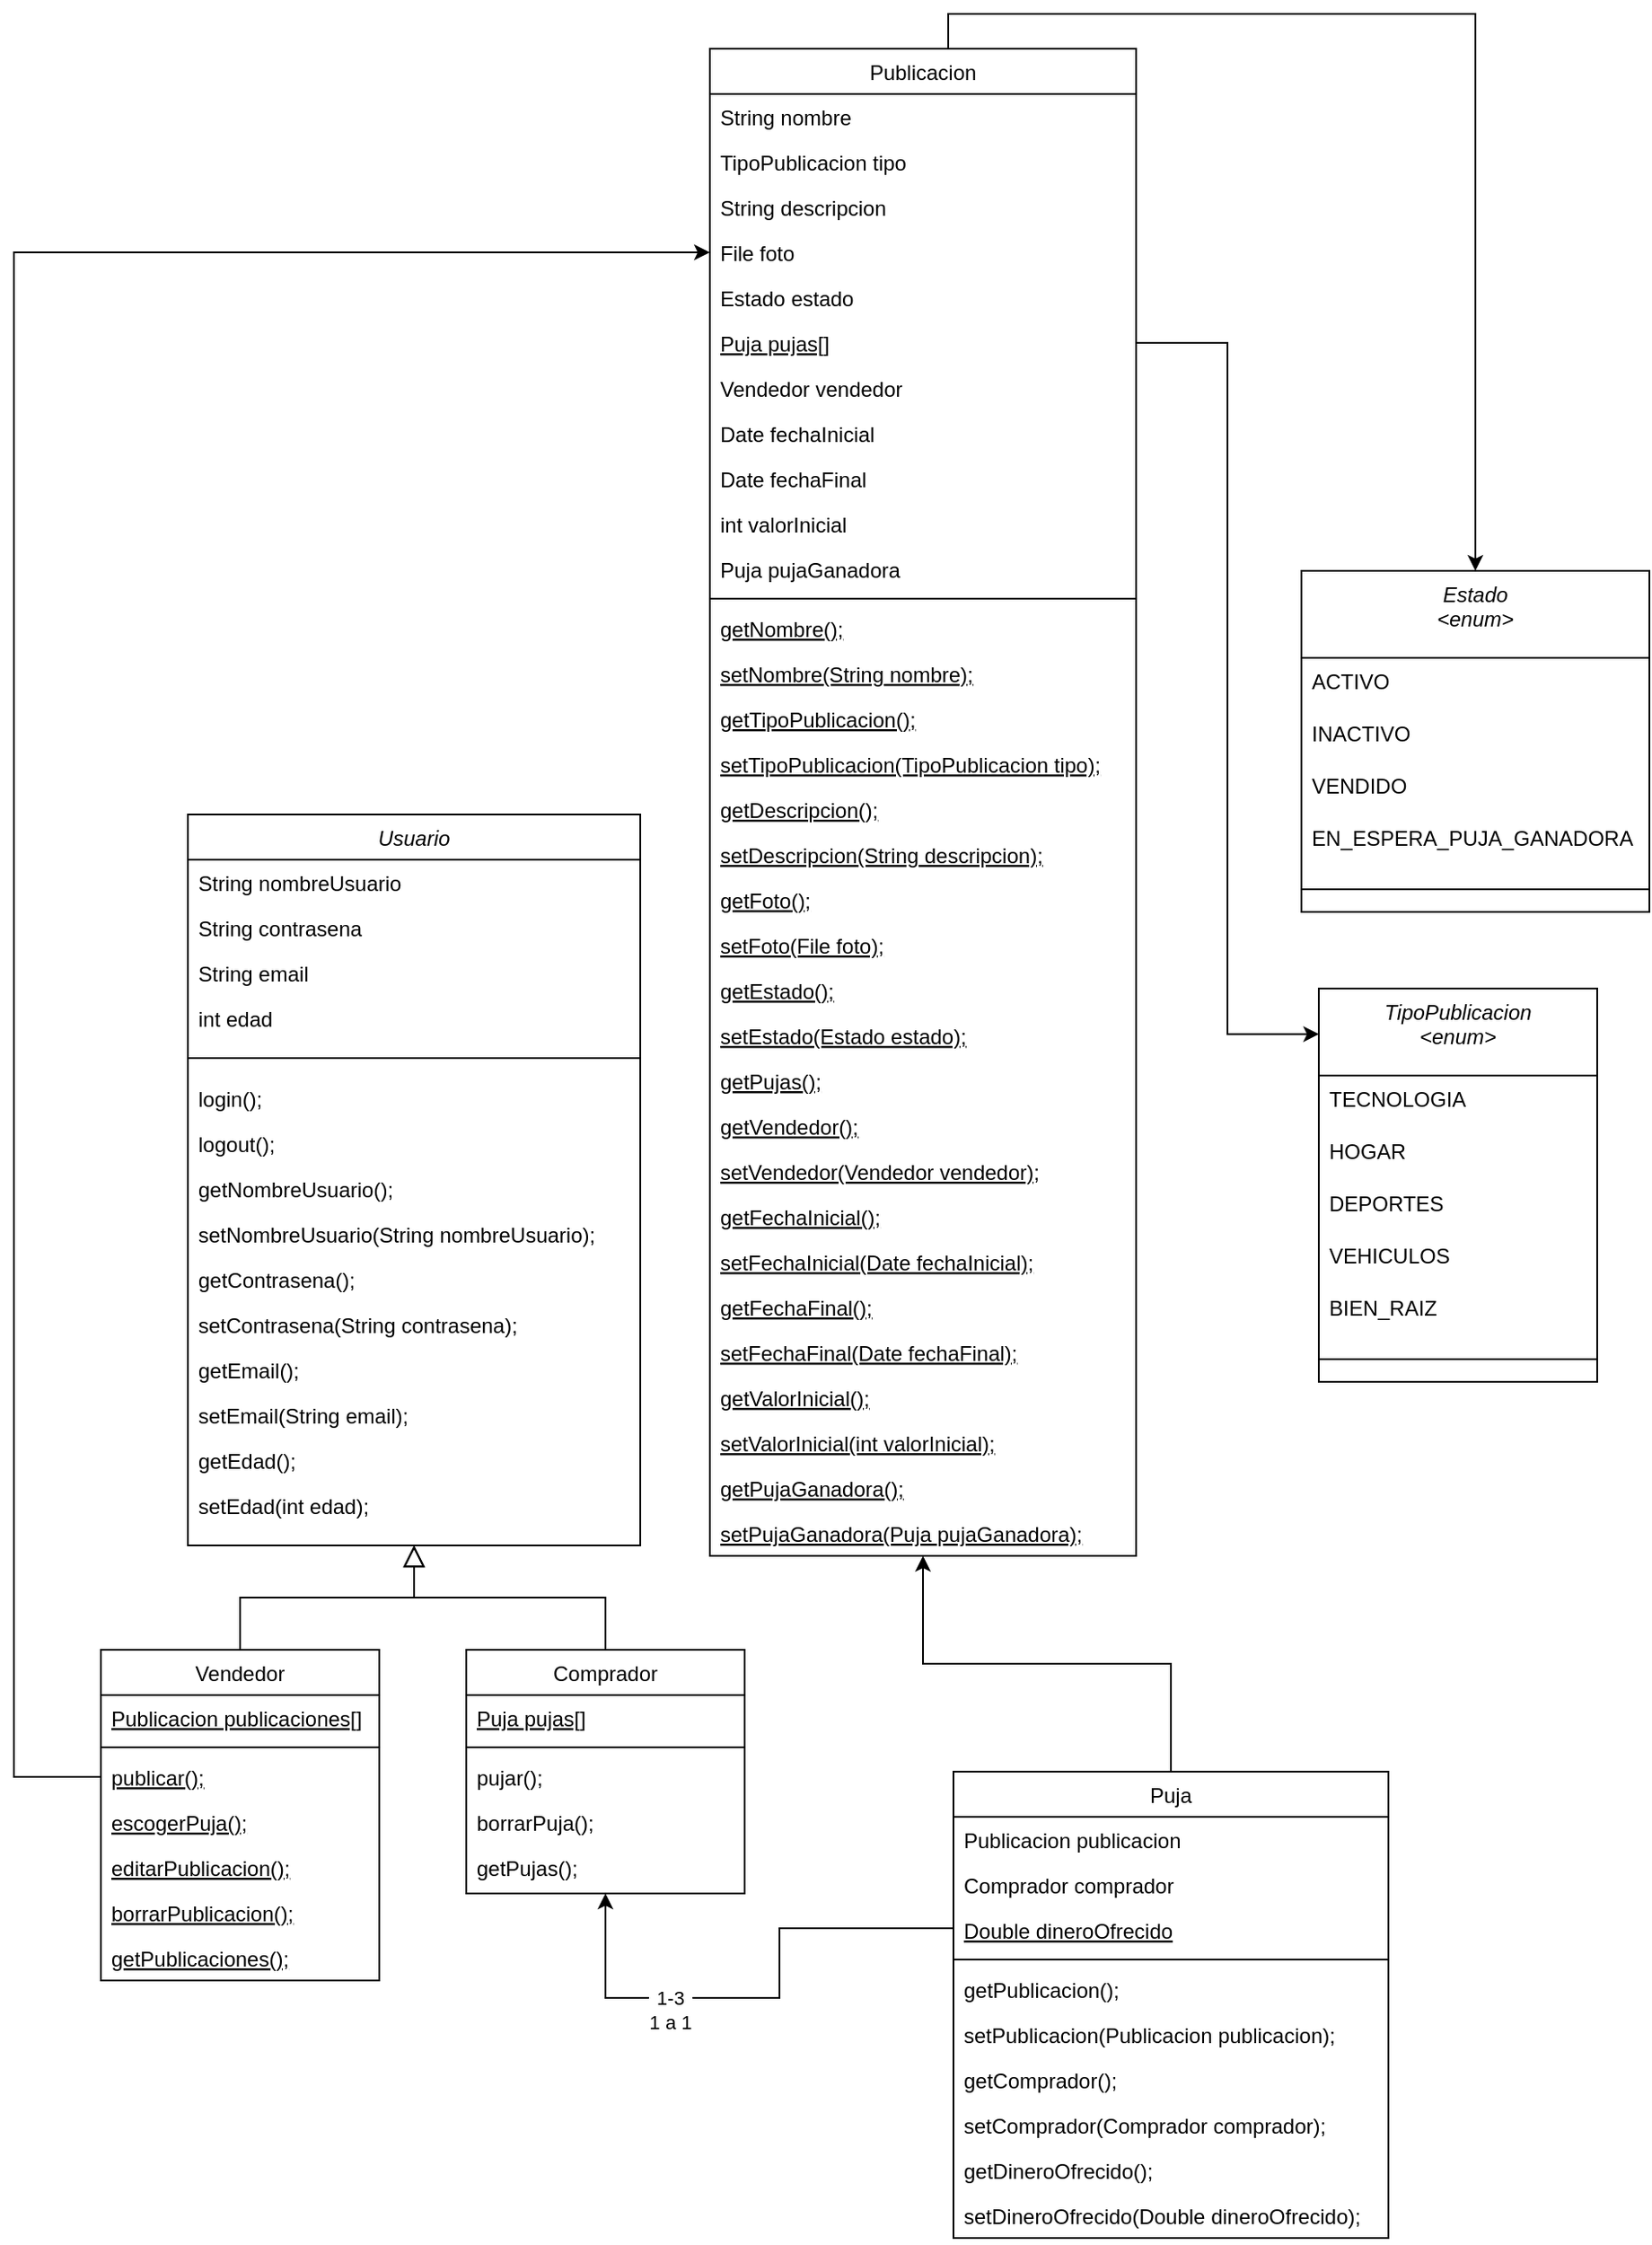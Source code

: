 <mxfile version="20.3.0" type="device"><diagram id="C5RBs43oDa-KdzZeNtuy" name="Page-1"><mxGraphModel dx="1036" dy="2662" grid="1" gridSize="10" guides="1" tooltips="1" connect="1" arrows="1" fold="1" page="1" pageScale="1" pageWidth="827" pageHeight="1169" math="0" shadow="0"><root><mxCell id="WIyWlLk6GJQsqaUBKTNV-0"/><mxCell id="WIyWlLk6GJQsqaUBKTNV-1" parent="WIyWlLk6GJQsqaUBKTNV-0"/><mxCell id="zkfFHV4jXpPFQw0GAbJ--0" value="Usuario" style="swimlane;fontStyle=2;align=center;verticalAlign=top;childLayout=stackLayout;horizontal=1;startSize=26;horizontalStack=0;resizeParent=1;resizeLast=0;collapsible=1;marginBottom=0;rounded=0;shadow=0;strokeWidth=1;" parent="WIyWlLk6GJQsqaUBKTNV-1" vertex="1"><mxGeometry x="170" y="-120" width="260" height="420" as="geometry"><mxRectangle x="230" y="140" width="160" height="26" as="alternateBounds"/></mxGeometry></mxCell><mxCell id="zkfFHV4jXpPFQw0GAbJ--1" value="String nombreUsuario" style="text;align=left;verticalAlign=top;spacingLeft=4;spacingRight=4;overflow=hidden;rotatable=0;points=[[0,0.5],[1,0.5]];portConstraint=eastwest;" parent="zkfFHV4jXpPFQw0GAbJ--0" vertex="1"><mxGeometry y="26" width="260" height="26" as="geometry"/></mxCell><mxCell id="zkfFHV4jXpPFQw0GAbJ--2" value="String contrasena" style="text;align=left;verticalAlign=top;spacingLeft=4;spacingRight=4;overflow=hidden;rotatable=0;points=[[0,0.5],[1,0.5]];portConstraint=eastwest;rounded=0;shadow=0;html=0;" parent="zkfFHV4jXpPFQw0GAbJ--0" vertex="1"><mxGeometry y="52" width="260" height="26" as="geometry"/></mxCell><mxCell id="zkfFHV4jXpPFQw0GAbJ--3" value="String email" style="text;align=left;verticalAlign=top;spacingLeft=4;spacingRight=4;overflow=hidden;rotatable=0;points=[[0,0.5],[1,0.5]];portConstraint=eastwest;rounded=0;shadow=0;html=0;" parent="zkfFHV4jXpPFQw0GAbJ--0" vertex="1"><mxGeometry y="78" width="260" height="26" as="geometry"/></mxCell><mxCell id="cQ-8jrIJ-CbPWfXARdb_-0" value="int edad" style="text;align=left;verticalAlign=top;spacingLeft=4;spacingRight=4;overflow=hidden;rotatable=0;points=[[0,0.5],[1,0.5]];portConstraint=eastwest;rounded=0;shadow=0;html=0;" parent="zkfFHV4jXpPFQw0GAbJ--0" vertex="1"><mxGeometry y="104" width="260" height="26" as="geometry"/></mxCell><mxCell id="zkfFHV4jXpPFQw0GAbJ--4" value="" style="line;html=1;strokeWidth=1;align=left;verticalAlign=middle;spacingTop=-1;spacingLeft=3;spacingRight=3;rotatable=0;labelPosition=right;points=[];portConstraint=eastwest;" parent="zkfFHV4jXpPFQw0GAbJ--0" vertex="1"><mxGeometry y="130" width="260" height="20" as="geometry"/></mxCell><mxCell id="YpTbELvkRCFpcVtJSgEk-8" value="login();" style="text;align=left;verticalAlign=top;spacingLeft=4;spacingRight=4;overflow=hidden;rotatable=0;points=[[0,0.5],[1,0.5]];portConstraint=eastwest;rounded=0;shadow=0;html=0;" parent="zkfFHV4jXpPFQw0GAbJ--0" vertex="1"><mxGeometry y="150" width="260" height="26" as="geometry"/></mxCell><mxCell id="cQ-8jrIJ-CbPWfXARdb_-45" value="logout();" style="text;align=left;verticalAlign=top;spacingLeft=4;spacingRight=4;overflow=hidden;rotatable=0;points=[[0,0.5],[1,0.5]];portConstraint=eastwest;rounded=0;shadow=0;html=0;" parent="zkfFHV4jXpPFQw0GAbJ--0" vertex="1"><mxGeometry y="176" width="260" height="26" as="geometry"/></mxCell><mxCell id="YpTbELvkRCFpcVtJSgEk-0" value="getNombreUsuario();" style="text;align=left;verticalAlign=top;spacingLeft=4;spacingRight=4;overflow=hidden;rotatable=0;points=[[0,0.5],[1,0.5]];portConstraint=eastwest;rounded=0;shadow=0;html=0;" parent="zkfFHV4jXpPFQw0GAbJ--0" vertex="1"><mxGeometry y="202" width="260" height="26" as="geometry"/></mxCell><mxCell id="YpTbELvkRCFpcVtJSgEk-1" value="setNombreUsuario(String nombreUsuario);" style="text;align=left;verticalAlign=top;spacingLeft=4;spacingRight=4;overflow=hidden;rotatable=0;points=[[0,0.5],[1,0.5]];portConstraint=eastwest;rounded=0;shadow=0;html=0;" parent="zkfFHV4jXpPFQw0GAbJ--0" vertex="1"><mxGeometry y="228" width="260" height="26" as="geometry"/></mxCell><mxCell id="YpTbELvkRCFpcVtJSgEk-2" value="getContrasena();" style="text;align=left;verticalAlign=top;spacingLeft=4;spacingRight=4;overflow=hidden;rotatable=0;points=[[0,0.5],[1,0.5]];portConstraint=eastwest;rounded=0;shadow=0;html=0;" parent="zkfFHV4jXpPFQw0GAbJ--0" vertex="1"><mxGeometry y="254" width="260" height="26" as="geometry"/></mxCell><mxCell id="YpTbELvkRCFpcVtJSgEk-3" value="setContrasena(String contrasena);" style="text;align=left;verticalAlign=top;spacingLeft=4;spacingRight=4;overflow=hidden;rotatable=0;points=[[0,0.5],[1,0.5]];portConstraint=eastwest;rounded=0;shadow=0;html=0;" parent="zkfFHV4jXpPFQw0GAbJ--0" vertex="1"><mxGeometry y="280" width="260" height="26" as="geometry"/></mxCell><mxCell id="YpTbELvkRCFpcVtJSgEk-4" value="getEmail();" style="text;align=left;verticalAlign=top;spacingLeft=4;spacingRight=4;overflow=hidden;rotatable=0;points=[[0,0.5],[1,0.5]];portConstraint=eastwest;rounded=0;shadow=0;html=0;" parent="zkfFHV4jXpPFQw0GAbJ--0" vertex="1"><mxGeometry y="306" width="260" height="26" as="geometry"/></mxCell><mxCell id="YpTbELvkRCFpcVtJSgEk-5" value="setEmail(String email);" style="text;align=left;verticalAlign=top;spacingLeft=4;spacingRight=4;overflow=hidden;rotatable=0;points=[[0,0.5],[1,0.5]];portConstraint=eastwest;rounded=0;shadow=0;html=0;" parent="zkfFHV4jXpPFQw0GAbJ--0" vertex="1"><mxGeometry y="332" width="260" height="26" as="geometry"/></mxCell><mxCell id="YpTbELvkRCFpcVtJSgEk-6" value="getEdad();" style="text;align=left;verticalAlign=top;spacingLeft=4;spacingRight=4;overflow=hidden;rotatable=0;points=[[0,0.5],[1,0.5]];portConstraint=eastwest;rounded=0;shadow=0;html=0;" parent="zkfFHV4jXpPFQw0GAbJ--0" vertex="1"><mxGeometry y="358" width="260" height="26" as="geometry"/></mxCell><mxCell id="YpTbELvkRCFpcVtJSgEk-7" value="setEdad(int edad);" style="text;align=left;verticalAlign=top;spacingLeft=4;spacingRight=4;overflow=hidden;rotatable=0;points=[[0,0.5],[1,0.5]];portConstraint=eastwest;rounded=0;shadow=0;html=0;" parent="zkfFHV4jXpPFQw0GAbJ--0" vertex="1"><mxGeometry y="384" width="260" height="26" as="geometry"/></mxCell><mxCell id="zkfFHV4jXpPFQw0GAbJ--6" value="Vendedor" style="swimlane;fontStyle=0;align=center;verticalAlign=top;childLayout=stackLayout;horizontal=1;startSize=26;horizontalStack=0;resizeParent=1;resizeLast=0;collapsible=1;marginBottom=0;rounded=0;shadow=0;strokeWidth=1;" parent="WIyWlLk6GJQsqaUBKTNV-1" vertex="1"><mxGeometry x="120" y="360" width="160" height="190" as="geometry"><mxRectangle x="130" y="380" width="160" height="26" as="alternateBounds"/></mxGeometry></mxCell><mxCell id="zkfFHV4jXpPFQw0GAbJ--10" value="Publicacion publicaciones[]" style="text;align=left;verticalAlign=top;spacingLeft=4;spacingRight=4;overflow=hidden;rotatable=0;points=[[0,0.5],[1,0.5]];portConstraint=eastwest;fontStyle=4" parent="zkfFHV4jXpPFQw0GAbJ--6" vertex="1"><mxGeometry y="26" width="160" height="26" as="geometry"/></mxCell><mxCell id="zkfFHV4jXpPFQw0GAbJ--9" value="" style="line;html=1;strokeWidth=1;align=left;verticalAlign=middle;spacingTop=-1;spacingLeft=3;spacingRight=3;rotatable=0;labelPosition=right;points=[];portConstraint=eastwest;" parent="zkfFHV4jXpPFQw0GAbJ--6" vertex="1"><mxGeometry y="52" width="160" height="8" as="geometry"/></mxCell><mxCell id="cQ-8jrIJ-CbPWfXARdb_-30" value="publicar();" style="text;align=left;verticalAlign=top;spacingLeft=4;spacingRight=4;overflow=hidden;rotatable=0;points=[[0,0.5],[1,0.5]];portConstraint=eastwest;fontStyle=4" parent="zkfFHV4jXpPFQw0GAbJ--6" vertex="1"><mxGeometry y="60" width="160" height="26" as="geometry"/></mxCell><mxCell id="cQ-8jrIJ-CbPWfXARdb_-42" value="escogerPuja();" style="text;align=left;verticalAlign=top;spacingLeft=4;spacingRight=4;overflow=hidden;rotatable=0;points=[[0,0.5],[1,0.5]];portConstraint=eastwest;fontStyle=4" parent="zkfFHV4jXpPFQw0GAbJ--6" vertex="1"><mxGeometry y="86" width="160" height="26" as="geometry"/></mxCell><mxCell id="cQ-8jrIJ-CbPWfXARdb_-43" value="editarPublicacion();" style="text;align=left;verticalAlign=top;spacingLeft=4;spacingRight=4;overflow=hidden;rotatable=0;points=[[0,0.5],[1,0.5]];portConstraint=eastwest;fontStyle=4" parent="zkfFHV4jXpPFQw0GAbJ--6" vertex="1"><mxGeometry y="112" width="160" height="26" as="geometry"/></mxCell><mxCell id="cQ-8jrIJ-CbPWfXARdb_-44" value="borrarPublicacion();" style="text;align=left;verticalAlign=top;spacingLeft=4;spacingRight=4;overflow=hidden;rotatable=0;points=[[0,0.5],[1,0.5]];portConstraint=eastwest;fontStyle=4" parent="zkfFHV4jXpPFQw0GAbJ--6" vertex="1"><mxGeometry y="138" width="160" height="26" as="geometry"/></mxCell><mxCell id="YpTbELvkRCFpcVtJSgEk-9" value="getPublicaciones();" style="text;align=left;verticalAlign=top;spacingLeft=4;spacingRight=4;overflow=hidden;rotatable=0;points=[[0,0.5],[1,0.5]];portConstraint=eastwest;fontStyle=4" parent="zkfFHV4jXpPFQw0GAbJ--6" vertex="1"><mxGeometry y="164" width="160" height="26" as="geometry"/></mxCell><mxCell id="zkfFHV4jXpPFQw0GAbJ--12" value="" style="endArrow=block;endSize=10;endFill=0;shadow=0;strokeWidth=1;rounded=0;edgeStyle=elbowEdgeStyle;elbow=vertical;" parent="WIyWlLk6GJQsqaUBKTNV-1" source="zkfFHV4jXpPFQw0GAbJ--6" target="zkfFHV4jXpPFQw0GAbJ--0" edge="1"><mxGeometry width="160" relative="1" as="geometry"><mxPoint x="200" y="203" as="sourcePoint"/><mxPoint x="200" y="203" as="targetPoint"/></mxGeometry></mxCell><mxCell id="zkfFHV4jXpPFQw0GAbJ--13" value="Comprador" style="swimlane;fontStyle=0;align=center;verticalAlign=top;childLayout=stackLayout;horizontal=1;startSize=26;horizontalStack=0;resizeParent=1;resizeLast=0;collapsible=1;marginBottom=0;rounded=0;shadow=0;strokeWidth=1;" parent="WIyWlLk6GJQsqaUBKTNV-1" vertex="1"><mxGeometry x="330" y="360" width="160" height="140" as="geometry"><mxRectangle x="340" y="380" width="170" height="26" as="alternateBounds"/></mxGeometry></mxCell><mxCell id="cQ-8jrIJ-CbPWfXARdb_-15" value="Puja pujas[]" style="text;align=left;verticalAlign=top;spacingLeft=4;spacingRight=4;overflow=hidden;rotatable=0;points=[[0,0.5],[1,0.5]];portConstraint=eastwest;fontStyle=4" parent="zkfFHV4jXpPFQw0GAbJ--13" vertex="1"><mxGeometry y="26" width="160" height="26" as="geometry"/></mxCell><mxCell id="zkfFHV4jXpPFQw0GAbJ--15" value="" style="line;html=1;strokeWidth=1;align=left;verticalAlign=middle;spacingTop=-1;spacingLeft=3;spacingRight=3;rotatable=0;labelPosition=right;points=[];portConstraint=eastwest;" parent="zkfFHV4jXpPFQw0GAbJ--13" vertex="1"><mxGeometry y="52" width="160" height="8" as="geometry"/></mxCell><mxCell id="cQ-8jrIJ-CbPWfXARdb_-1" value="pujar();" style="text;align=left;verticalAlign=top;spacingLeft=4;spacingRight=4;overflow=hidden;rotatable=0;points=[[0,0.5],[1,0.5]];portConstraint=eastwest;" parent="zkfFHV4jXpPFQw0GAbJ--13" vertex="1"><mxGeometry y="60" width="160" height="26" as="geometry"/></mxCell><mxCell id="cQ-8jrIJ-CbPWfXARdb_-46" value="borrarPuja();" style="text;align=left;verticalAlign=top;spacingLeft=4;spacingRight=4;overflow=hidden;rotatable=0;points=[[0,0.5],[1,0.5]];portConstraint=eastwest;" parent="zkfFHV4jXpPFQw0GAbJ--13" vertex="1"><mxGeometry y="86" width="160" height="26" as="geometry"/></mxCell><mxCell id="YpTbELvkRCFpcVtJSgEk-10" value="getPujas();" style="text;align=left;verticalAlign=top;spacingLeft=4;spacingRight=4;overflow=hidden;rotatable=0;points=[[0,0.5],[1,0.5]];portConstraint=eastwest;" parent="zkfFHV4jXpPFQw0GAbJ--13" vertex="1"><mxGeometry y="112" width="160" height="26" as="geometry"/></mxCell><mxCell id="zkfFHV4jXpPFQw0GAbJ--16" value="" style="endArrow=block;endSize=10;endFill=0;shadow=0;strokeWidth=1;rounded=0;edgeStyle=elbowEdgeStyle;elbow=vertical;" parent="WIyWlLk6GJQsqaUBKTNV-1" source="zkfFHV4jXpPFQw0GAbJ--13" target="zkfFHV4jXpPFQw0GAbJ--0" edge="1"><mxGeometry width="160" relative="1" as="geometry"><mxPoint x="210" y="373" as="sourcePoint"/><mxPoint x="310" y="271" as="targetPoint"/></mxGeometry></mxCell><mxCell id="YpTbELvkRCFpcVtJSgEk-37" style="edgeStyle=orthogonalEdgeStyle;rounded=0;orthogonalLoop=1;jettySize=auto;html=1;exitX=0.5;exitY=0;exitDx=0;exitDy=0;entryX=0.5;entryY=0;entryDx=0;entryDy=0;" parent="WIyWlLk6GJQsqaUBKTNV-1" source="zkfFHV4jXpPFQw0GAbJ--17" target="YpTbELvkRCFpcVtJSgEk-18" edge="1"><mxGeometry relative="1" as="geometry"><Array as="points"><mxPoint x="607" y="-580"/><mxPoint x="910" y="-580"/></Array></mxGeometry></mxCell><mxCell id="zkfFHV4jXpPFQw0GAbJ--17" value="Publicacion" style="swimlane;fontStyle=0;align=center;verticalAlign=top;childLayout=stackLayout;horizontal=1;startSize=26;horizontalStack=0;resizeParent=1;resizeLast=0;collapsible=1;marginBottom=0;rounded=0;shadow=0;strokeWidth=1;" parent="WIyWlLk6GJQsqaUBKTNV-1" vertex="1"><mxGeometry x="470" y="-560" width="245" height="866" as="geometry"><mxRectangle x="550" y="140" width="160" height="26" as="alternateBounds"/></mxGeometry></mxCell><mxCell id="cQ-8jrIJ-CbPWfXARdb_-4" value="String nombre" style="text;align=left;verticalAlign=top;spacingLeft=4;spacingRight=4;overflow=hidden;rotatable=0;points=[[0,0.5],[1,0.5]];portConstraint=eastwest;" parent="zkfFHV4jXpPFQw0GAbJ--17" vertex="1"><mxGeometry y="26" width="245" height="26" as="geometry"/></mxCell><mxCell id="cQ-8jrIJ-CbPWfXARdb_-41" value="TipoPublicacion tipo" style="text;align=left;verticalAlign=top;spacingLeft=4;spacingRight=4;overflow=hidden;rotatable=0;points=[[0,0.5],[1,0.5]];portConstraint=eastwest;" parent="zkfFHV4jXpPFQw0GAbJ--17" vertex="1"><mxGeometry y="52" width="245" height="26" as="geometry"/></mxCell><mxCell id="cQ-8jrIJ-CbPWfXARdb_-5" value="String descripcion" style="text;align=left;verticalAlign=top;spacingLeft=4;spacingRight=4;overflow=hidden;rotatable=0;points=[[0,0.5],[1,0.5]];portConstraint=eastwest;rounded=0;shadow=0;html=0;" parent="zkfFHV4jXpPFQw0GAbJ--17" vertex="1"><mxGeometry y="78" width="245" height="26" as="geometry"/></mxCell><mxCell id="cQ-8jrIJ-CbPWfXARdb_-6" value="File foto" style="text;align=left;verticalAlign=top;spacingLeft=4;spacingRight=4;overflow=hidden;rotatable=0;points=[[0,0.5],[1,0.5]];portConstraint=eastwest;rounded=0;shadow=0;html=0;" parent="zkfFHV4jXpPFQw0GAbJ--17" vertex="1"><mxGeometry y="104" width="245" height="26" as="geometry"/></mxCell><mxCell id="zkfFHV4jXpPFQw0GAbJ--20" value="Estado estado" style="text;align=left;verticalAlign=top;spacingLeft=4;spacingRight=4;overflow=hidden;rotatable=0;points=[[0,0.5],[1,0.5]];portConstraint=eastwest;rounded=0;shadow=0;html=0;" parent="zkfFHV4jXpPFQw0GAbJ--17" vertex="1"><mxGeometry y="130" width="245" height="26" as="geometry"/></mxCell><mxCell id="cQ-8jrIJ-CbPWfXARdb_-16" value="Puja pujas[]" style="text;align=left;verticalAlign=top;spacingLeft=4;spacingRight=4;overflow=hidden;rotatable=0;points=[[0,0.5],[1,0.5]];portConstraint=eastwest;fontStyle=4" parent="zkfFHV4jXpPFQw0GAbJ--17" vertex="1"><mxGeometry y="156" width="245" height="26" as="geometry"/></mxCell><mxCell id="cQ-8jrIJ-CbPWfXARdb_-7" value="Vendedor vendedor" style="text;align=left;verticalAlign=top;spacingLeft=4;spacingRight=4;overflow=hidden;rotatable=0;points=[[0,0.5],[1,0.5]];portConstraint=eastwest;rounded=0;shadow=0;html=0;" parent="zkfFHV4jXpPFQw0GAbJ--17" vertex="1"><mxGeometry y="182" width="245" height="26" as="geometry"/></mxCell><mxCell id="cQ-8jrIJ-CbPWfXARdb_-8" value="Date fechaInicial" style="text;align=left;verticalAlign=top;spacingLeft=4;spacingRight=4;overflow=hidden;rotatable=0;points=[[0,0.5],[1,0.5]];portConstraint=eastwest;rounded=0;shadow=0;html=0;" parent="zkfFHV4jXpPFQw0GAbJ--17" vertex="1"><mxGeometry y="208" width="245" height="26" as="geometry"/></mxCell><mxCell id="cQ-8jrIJ-CbPWfXARdb_-12" value="Date fechaFinal" style="text;align=left;verticalAlign=top;spacingLeft=4;spacingRight=4;overflow=hidden;rotatable=0;points=[[0,0.5],[1,0.5]];portConstraint=eastwest;rounded=0;shadow=0;html=0;" parent="zkfFHV4jXpPFQw0GAbJ--17" vertex="1"><mxGeometry y="234" width="245" height="26" as="geometry"/></mxCell><mxCell id="cQ-8jrIJ-CbPWfXARdb_-13" value="int valorInicial" style="text;align=left;verticalAlign=top;spacingLeft=4;spacingRight=4;overflow=hidden;rotatable=0;points=[[0,0.5],[1,0.5]];portConstraint=eastwest;rounded=0;shadow=0;html=0;" parent="zkfFHV4jXpPFQw0GAbJ--17" vertex="1"><mxGeometry y="260" width="245" height="26" as="geometry"/></mxCell><mxCell id="YpTbELvkRCFpcVtJSgEk-60" value="Puja pujaGanadora" style="text;align=left;verticalAlign=top;spacingLeft=4;spacingRight=4;overflow=hidden;rotatable=0;points=[[0,0.5],[1,0.5]];portConstraint=eastwest;rounded=0;shadow=0;html=0;" parent="zkfFHV4jXpPFQw0GAbJ--17" vertex="1"><mxGeometry y="286" width="245" height="26" as="geometry"/></mxCell><mxCell id="zkfFHV4jXpPFQw0GAbJ--23" value="" style="line;html=1;strokeWidth=1;align=left;verticalAlign=middle;spacingTop=-1;spacingLeft=3;spacingRight=3;rotatable=0;labelPosition=right;points=[];portConstraint=eastwest;" parent="zkfFHV4jXpPFQw0GAbJ--17" vertex="1"><mxGeometry y="312" width="245" height="8" as="geometry"/></mxCell><mxCell id="YpTbELvkRCFpcVtJSgEk-40" value="getNombre();" style="text;align=left;verticalAlign=top;spacingLeft=4;spacingRight=4;overflow=hidden;rotatable=0;points=[[0,0.5],[1,0.5]];portConstraint=eastwest;fontStyle=4" parent="zkfFHV4jXpPFQw0GAbJ--17" vertex="1"><mxGeometry y="320" width="245" height="26" as="geometry"/></mxCell><mxCell id="YpTbELvkRCFpcVtJSgEk-39" value="setNombre(String nombre);" style="text;align=left;verticalAlign=top;spacingLeft=4;spacingRight=4;overflow=hidden;rotatable=0;points=[[0,0.5],[1,0.5]];portConstraint=eastwest;fontStyle=4" parent="zkfFHV4jXpPFQw0GAbJ--17" vertex="1"><mxGeometry y="346" width="245" height="26" as="geometry"/></mxCell><mxCell id="YpTbELvkRCFpcVtJSgEk-41" value="getTipoPublicacion();" style="text;align=left;verticalAlign=top;spacingLeft=4;spacingRight=4;overflow=hidden;rotatable=0;points=[[0,0.5],[1,0.5]];portConstraint=eastwest;fontStyle=4" parent="zkfFHV4jXpPFQw0GAbJ--17" vertex="1"><mxGeometry y="372" width="245" height="26" as="geometry"/></mxCell><mxCell id="YpTbELvkRCFpcVtJSgEk-42" value="setTipoPublicacion(TipoPublicacion tipo);" style="text;align=left;verticalAlign=top;spacingLeft=4;spacingRight=4;overflow=hidden;rotatable=0;points=[[0,0.5],[1,0.5]];portConstraint=eastwest;fontStyle=4" parent="zkfFHV4jXpPFQw0GAbJ--17" vertex="1"><mxGeometry y="398" width="245" height="26" as="geometry"/></mxCell><mxCell id="YpTbELvkRCFpcVtJSgEk-43" value="getDescripcion();" style="text;align=left;verticalAlign=top;spacingLeft=4;spacingRight=4;overflow=hidden;rotatable=0;points=[[0,0.5],[1,0.5]];portConstraint=eastwest;fontStyle=4" parent="zkfFHV4jXpPFQw0GAbJ--17" vertex="1"><mxGeometry y="424" width="245" height="26" as="geometry"/></mxCell><mxCell id="YpTbELvkRCFpcVtJSgEk-44" value="setDescripcion(String descripcion);" style="text;align=left;verticalAlign=top;spacingLeft=4;spacingRight=4;overflow=hidden;rotatable=0;points=[[0,0.5],[1,0.5]];portConstraint=eastwest;fontStyle=4" parent="zkfFHV4jXpPFQw0GAbJ--17" vertex="1"><mxGeometry y="450" width="245" height="26" as="geometry"/></mxCell><mxCell id="YpTbELvkRCFpcVtJSgEk-45" value="getFoto();" style="text;align=left;verticalAlign=top;spacingLeft=4;spacingRight=4;overflow=hidden;rotatable=0;points=[[0,0.5],[1,0.5]];portConstraint=eastwest;fontStyle=4" parent="zkfFHV4jXpPFQw0GAbJ--17" vertex="1"><mxGeometry y="476" width="245" height="26" as="geometry"/></mxCell><mxCell id="YpTbELvkRCFpcVtJSgEk-47" value="setFoto(File foto);" style="text;align=left;verticalAlign=top;spacingLeft=4;spacingRight=4;overflow=hidden;rotatable=0;points=[[0,0.5],[1,0.5]];portConstraint=eastwest;fontStyle=4" parent="zkfFHV4jXpPFQw0GAbJ--17" vertex="1"><mxGeometry y="502" width="245" height="26" as="geometry"/></mxCell><mxCell id="YpTbELvkRCFpcVtJSgEk-48" value="getEstado();" style="text;align=left;verticalAlign=top;spacingLeft=4;spacingRight=4;overflow=hidden;rotatable=0;points=[[0,0.5],[1,0.5]];portConstraint=eastwest;fontStyle=4" parent="zkfFHV4jXpPFQw0GAbJ--17" vertex="1"><mxGeometry y="528" width="245" height="26" as="geometry"/></mxCell><mxCell id="YpTbELvkRCFpcVtJSgEk-49" value="setEstado(Estado estado);" style="text;align=left;verticalAlign=top;spacingLeft=4;spacingRight=4;overflow=hidden;rotatable=0;points=[[0,0.5],[1,0.5]];portConstraint=eastwest;fontStyle=4" parent="zkfFHV4jXpPFQw0GAbJ--17" vertex="1"><mxGeometry y="554" width="245" height="26" as="geometry"/></mxCell><mxCell id="YpTbELvkRCFpcVtJSgEk-50" value="getPujas();" style="text;align=left;verticalAlign=top;spacingLeft=4;spacingRight=4;overflow=hidden;rotatable=0;points=[[0,0.5],[1,0.5]];portConstraint=eastwest;fontStyle=4" parent="zkfFHV4jXpPFQw0GAbJ--17" vertex="1"><mxGeometry y="580" width="245" height="26" as="geometry"/></mxCell><mxCell id="YpTbELvkRCFpcVtJSgEk-52" value="getVendedor();" style="text;align=left;verticalAlign=top;spacingLeft=4;spacingRight=4;overflow=hidden;rotatable=0;points=[[0,0.5],[1,0.5]];portConstraint=eastwest;fontStyle=4" parent="zkfFHV4jXpPFQw0GAbJ--17" vertex="1"><mxGeometry y="606" width="245" height="26" as="geometry"/></mxCell><mxCell id="YpTbELvkRCFpcVtJSgEk-53" value="setVendedor(Vendedor vendedor);" style="text;align=left;verticalAlign=top;spacingLeft=4;spacingRight=4;overflow=hidden;rotatable=0;points=[[0,0.5],[1,0.5]];portConstraint=eastwest;fontStyle=4" parent="zkfFHV4jXpPFQw0GAbJ--17" vertex="1"><mxGeometry y="632" width="245" height="26" as="geometry"/></mxCell><mxCell id="YpTbELvkRCFpcVtJSgEk-54" value="getFechaInicial();" style="text;align=left;verticalAlign=top;spacingLeft=4;spacingRight=4;overflow=hidden;rotatable=0;points=[[0,0.5],[1,0.5]];portConstraint=eastwest;fontStyle=4" parent="zkfFHV4jXpPFQw0GAbJ--17" vertex="1"><mxGeometry y="658" width="245" height="26" as="geometry"/></mxCell><mxCell id="YpTbELvkRCFpcVtJSgEk-55" value="setFechaInicial(Date fechaInicial);" style="text;align=left;verticalAlign=top;spacingLeft=4;spacingRight=4;overflow=hidden;rotatable=0;points=[[0,0.5],[1,0.5]];portConstraint=eastwest;fontStyle=4" parent="zkfFHV4jXpPFQw0GAbJ--17" vertex="1"><mxGeometry y="684" width="245" height="26" as="geometry"/></mxCell><mxCell id="YpTbELvkRCFpcVtJSgEk-56" value="getFechaFinal();" style="text;align=left;verticalAlign=top;spacingLeft=4;spacingRight=4;overflow=hidden;rotatable=0;points=[[0,0.5],[1,0.5]];portConstraint=eastwest;fontStyle=4" parent="zkfFHV4jXpPFQw0GAbJ--17" vertex="1"><mxGeometry y="710" width="245" height="26" as="geometry"/></mxCell><mxCell id="YpTbELvkRCFpcVtJSgEk-57" value="setFechaFinal(Date fechaFinal);" style="text;align=left;verticalAlign=top;spacingLeft=4;spacingRight=4;overflow=hidden;rotatable=0;points=[[0,0.5],[1,0.5]];portConstraint=eastwest;fontStyle=4" parent="zkfFHV4jXpPFQw0GAbJ--17" vertex="1"><mxGeometry y="736" width="245" height="26" as="geometry"/></mxCell><mxCell id="YpTbELvkRCFpcVtJSgEk-58" value="getValorInicial();" style="text;align=left;verticalAlign=top;spacingLeft=4;spacingRight=4;overflow=hidden;rotatable=0;points=[[0,0.5],[1,0.5]];portConstraint=eastwest;fontStyle=4" parent="zkfFHV4jXpPFQw0GAbJ--17" vertex="1"><mxGeometry y="762" width="245" height="26" as="geometry"/></mxCell><mxCell id="YpTbELvkRCFpcVtJSgEk-59" value="setValorInicial(int valorInicial);" style="text;align=left;verticalAlign=top;spacingLeft=4;spacingRight=4;overflow=hidden;rotatable=0;points=[[0,0.5],[1,0.5]];portConstraint=eastwest;fontStyle=4" parent="zkfFHV4jXpPFQw0GAbJ--17" vertex="1"><mxGeometry y="788" width="245" height="26" as="geometry"/></mxCell><mxCell id="YpTbELvkRCFpcVtJSgEk-61" value="getPujaGanadora();" style="text;align=left;verticalAlign=top;spacingLeft=4;spacingRight=4;overflow=hidden;rotatable=0;points=[[0,0.5],[1,0.5]];portConstraint=eastwest;fontStyle=4" parent="zkfFHV4jXpPFQw0GAbJ--17" vertex="1"><mxGeometry y="814" width="245" height="26" as="geometry"/></mxCell><mxCell id="YpTbELvkRCFpcVtJSgEk-62" value="setPujaGanadora(Puja pujaGanadora);" style="text;align=left;verticalAlign=top;spacingLeft=4;spacingRight=4;overflow=hidden;rotatable=0;points=[[0,0.5],[1,0.5]];portConstraint=eastwest;fontStyle=4" parent="zkfFHV4jXpPFQw0GAbJ--17" vertex="1"><mxGeometry y="840" width="245" height="26" as="geometry"/></mxCell><mxCell id="YpTbELvkRCFpcVtJSgEk-17" style="edgeStyle=orthogonalEdgeStyle;rounded=0;orthogonalLoop=1;jettySize=auto;html=1;entryX=0.5;entryY=1;entryDx=0;entryDy=0;" parent="WIyWlLk6GJQsqaUBKTNV-1" source="cQ-8jrIJ-CbPWfXARdb_-17" target="zkfFHV4jXpPFQw0GAbJ--17" edge="1"><mxGeometry relative="1" as="geometry"/></mxCell><mxCell id="cQ-8jrIJ-CbPWfXARdb_-17" value="Puja" style="swimlane;fontStyle=0;align=center;verticalAlign=top;childLayout=stackLayout;horizontal=1;startSize=26;horizontalStack=0;resizeParent=1;resizeLast=0;collapsible=1;marginBottom=0;rounded=0;shadow=0;strokeWidth=1;" parent="WIyWlLk6GJQsqaUBKTNV-1" vertex="1"><mxGeometry x="610" y="430" width="250" height="268" as="geometry"><mxRectangle x="550" y="140" width="160" height="26" as="alternateBounds"/></mxGeometry></mxCell><mxCell id="cQ-8jrIJ-CbPWfXARdb_-18" value="Publicacion publicacion" style="text;align=left;verticalAlign=top;spacingLeft=4;spacingRight=4;overflow=hidden;rotatable=0;points=[[0,0.5],[1,0.5]];portConstraint=eastwest;" parent="cQ-8jrIJ-CbPWfXARdb_-17" vertex="1"><mxGeometry y="26" width="250" height="26" as="geometry"/></mxCell><mxCell id="YpTbELvkRCFpcVtJSgEk-36" value="Comprador comprador" style="text;align=left;verticalAlign=top;spacingLeft=4;spacingRight=4;overflow=hidden;rotatable=0;points=[[0,0.5],[1,0.5]];portConstraint=eastwest;" parent="cQ-8jrIJ-CbPWfXARdb_-17" vertex="1"><mxGeometry y="52" width="250" height="26" as="geometry"/></mxCell><mxCell id="cQ-8jrIJ-CbPWfXARdb_-20" value="Double dineroOfrecido" style="text;align=left;verticalAlign=top;spacingLeft=4;spacingRight=4;overflow=hidden;rotatable=0;points=[[0,0.5],[1,0.5]];portConstraint=eastwest;fontStyle=4" parent="cQ-8jrIJ-CbPWfXARdb_-17" vertex="1"><mxGeometry y="78" width="250" height="26" as="geometry"/></mxCell><mxCell id="cQ-8jrIJ-CbPWfXARdb_-23" value="" style="line;html=1;strokeWidth=1;align=left;verticalAlign=middle;spacingTop=-1;spacingLeft=3;spacingRight=3;rotatable=0;labelPosition=right;points=[];portConstraint=eastwest;" parent="cQ-8jrIJ-CbPWfXARdb_-17" vertex="1"><mxGeometry y="104" width="250" height="8" as="geometry"/></mxCell><mxCell id="YpTbELvkRCFpcVtJSgEk-11" value="getPublicacion();" style="text;align=left;verticalAlign=top;spacingLeft=4;spacingRight=4;overflow=hidden;rotatable=0;points=[[0,0.5],[1,0.5]];portConstraint=eastwest;" parent="cQ-8jrIJ-CbPWfXARdb_-17" vertex="1"><mxGeometry y="112" width="250" height="26" as="geometry"/></mxCell><mxCell id="YpTbELvkRCFpcVtJSgEk-12" value="setPublicacion(Publicacion publicacion);" style="text;align=left;verticalAlign=top;spacingLeft=4;spacingRight=4;overflow=hidden;rotatable=0;points=[[0,0.5],[1,0.5]];portConstraint=eastwest;" parent="cQ-8jrIJ-CbPWfXARdb_-17" vertex="1"><mxGeometry y="138" width="250" height="26" as="geometry"/></mxCell><mxCell id="YpTbELvkRCFpcVtJSgEk-64" value="getComprador();" style="text;align=left;verticalAlign=top;spacingLeft=4;spacingRight=4;overflow=hidden;rotatable=0;points=[[0,0.5],[1,0.5]];portConstraint=eastwest;" parent="cQ-8jrIJ-CbPWfXARdb_-17" vertex="1"><mxGeometry y="164" width="250" height="26" as="geometry"/></mxCell><mxCell id="YpTbELvkRCFpcVtJSgEk-65" value="setComprador(Comprador comprador);" style="text;align=left;verticalAlign=top;spacingLeft=4;spacingRight=4;overflow=hidden;rotatable=0;points=[[0,0.5],[1,0.5]];portConstraint=eastwest;" parent="cQ-8jrIJ-CbPWfXARdb_-17" vertex="1"><mxGeometry y="190" width="250" height="26" as="geometry"/></mxCell><mxCell id="YpTbELvkRCFpcVtJSgEk-66" value="getDineroOfrecido();" style="text;align=left;verticalAlign=top;spacingLeft=4;spacingRight=4;overflow=hidden;rotatable=0;points=[[0,0.5],[1,0.5]];portConstraint=eastwest;" parent="cQ-8jrIJ-CbPWfXARdb_-17" vertex="1"><mxGeometry y="216" width="250" height="26" as="geometry"/></mxCell><mxCell id="YpTbELvkRCFpcVtJSgEk-67" value="setDineroOfrecido(Double dineroOfrecido);" style="text;align=left;verticalAlign=top;spacingLeft=4;spacingRight=4;overflow=hidden;rotatable=0;points=[[0,0.5],[1,0.5]];portConstraint=eastwest;" parent="cQ-8jrIJ-CbPWfXARdb_-17" vertex="1"><mxGeometry y="242" width="250" height="26" as="geometry"/></mxCell><mxCell id="cQ-8jrIJ-CbPWfXARdb_-25" style="edgeStyle=orthogonalEdgeStyle;rounded=0;orthogonalLoop=1;jettySize=auto;html=1;exitX=0;exitY=0.5;exitDx=0;exitDy=0;entryX=0.5;entryY=1;entryDx=0;entryDy=0;" parent="WIyWlLk6GJQsqaUBKTNV-1" source="cQ-8jrIJ-CbPWfXARdb_-20" target="zkfFHV4jXpPFQw0GAbJ--13" edge="1"><mxGeometry relative="1" as="geometry"><mxPoint x="400" y="530" as="targetPoint"/><Array as="points"><mxPoint x="510" y="520"/><mxPoint x="510" y="560"/><mxPoint x="410" y="560"/></Array><mxPoint x="540" y="481" as="sourcePoint"/></mxGeometry></mxCell><mxCell id="cQ-8jrIJ-CbPWfXARdb_-31" value="1-3&lt;br&gt;1 a 1" style="edgeLabel;html=1;align=center;verticalAlign=middle;resizable=0;points=[];" parent="cQ-8jrIJ-CbPWfXARdb_-25" vertex="1" connectable="0"><mxGeometry x="0.307" y="-1" relative="1" as="geometry"><mxPoint x="-8" y="8" as="offset"/></mxGeometry></mxCell><mxCell id="cQ-8jrIJ-CbPWfXARdb_-32" value="TipoPublicacion&#10;&lt;enum&gt;" style="swimlane;fontStyle=2;align=center;verticalAlign=top;childLayout=stackLayout;horizontal=1;startSize=50;horizontalStack=0;resizeParent=1;resizeLast=0;collapsible=1;marginBottom=0;rounded=0;shadow=0;strokeWidth=1;" parent="WIyWlLk6GJQsqaUBKTNV-1" vertex="1"><mxGeometry x="820" y="-20" width="160" height="226" as="geometry"><mxRectangle x="230" y="140" width="160" height="26" as="alternateBounds"/></mxGeometry></mxCell><mxCell id="cQ-8jrIJ-CbPWfXARdb_-39" value="TECNOLOGIA&#10;&#10;" style="text;align=left;verticalAlign=top;spacingLeft=4;spacingRight=4;overflow=hidden;rotatable=0;points=[[0,0.5],[1,0.5]];portConstraint=eastwest;rounded=0;shadow=0;html=0;" parent="cQ-8jrIJ-CbPWfXARdb_-32" vertex="1"><mxGeometry y="50" width="160" height="30" as="geometry"/></mxCell><mxCell id="YpTbELvkRCFpcVtJSgEk-28" value="HOGAR&#10;" style="text;align=left;verticalAlign=top;spacingLeft=4;spacingRight=4;overflow=hidden;rotatable=0;points=[[0,0.5],[1,0.5]];portConstraint=eastwest;rounded=0;shadow=0;html=0;" parent="cQ-8jrIJ-CbPWfXARdb_-32" vertex="1"><mxGeometry y="80" width="160" height="30" as="geometry"/></mxCell><mxCell id="YpTbELvkRCFpcVtJSgEk-29" value="DEPORTES&#10;" style="text;align=left;verticalAlign=top;spacingLeft=4;spacingRight=4;overflow=hidden;rotatable=0;points=[[0,0.5],[1,0.5]];portConstraint=eastwest;rounded=0;shadow=0;html=0;" parent="cQ-8jrIJ-CbPWfXARdb_-32" vertex="1"><mxGeometry y="110" width="160" height="30" as="geometry"/></mxCell><mxCell id="YpTbELvkRCFpcVtJSgEk-30" value="VEHICULOS&#10;" style="text;align=left;verticalAlign=top;spacingLeft=4;spacingRight=4;overflow=hidden;rotatable=0;points=[[0,0.5],[1,0.5]];portConstraint=eastwest;rounded=0;shadow=0;html=0;" parent="cQ-8jrIJ-CbPWfXARdb_-32" vertex="1"><mxGeometry y="140" width="160" height="30" as="geometry"/></mxCell><mxCell id="YpTbELvkRCFpcVtJSgEk-31" value="BIEN_RAIZ&#10;" style="text;align=left;verticalAlign=top;spacingLeft=4;spacingRight=4;overflow=hidden;rotatable=0;points=[[0,0.5],[1,0.5]];portConstraint=eastwest;rounded=0;shadow=0;html=0;" parent="cQ-8jrIJ-CbPWfXARdb_-32" vertex="1"><mxGeometry y="170" width="160" height="30" as="geometry"/></mxCell><mxCell id="cQ-8jrIJ-CbPWfXARdb_-37" value="" style="line;html=1;strokeWidth=1;align=left;verticalAlign=middle;spacingTop=-1;spacingLeft=3;spacingRight=3;rotatable=0;labelPosition=right;points=[];portConstraint=eastwest;" parent="cQ-8jrIJ-CbPWfXARdb_-32" vertex="1"><mxGeometry y="200" width="160" height="26" as="geometry"/></mxCell><mxCell id="YpTbELvkRCFpcVtJSgEk-18" value="Estado&#10;&lt;enum&gt;" style="swimlane;fontStyle=2;align=center;verticalAlign=top;childLayout=stackLayout;horizontal=1;startSize=50;horizontalStack=0;resizeParent=1;resizeLast=0;collapsible=1;marginBottom=0;rounded=0;shadow=0;strokeWidth=1;" parent="WIyWlLk6GJQsqaUBKTNV-1" vertex="1"><mxGeometry x="810" y="-260" width="200" height="196" as="geometry"><mxRectangle x="230" y="140" width="160" height="26" as="alternateBounds"/></mxGeometry></mxCell><mxCell id="YpTbELvkRCFpcVtJSgEk-19" value="ACTIVO" style="text;align=left;verticalAlign=top;spacingLeft=4;spacingRight=4;overflow=hidden;rotatable=0;points=[[0,0.5],[1,0.5]];portConstraint=eastwest;rounded=0;shadow=0;html=0;" parent="YpTbELvkRCFpcVtJSgEk-18" vertex="1"><mxGeometry y="50" width="200" height="30" as="geometry"/></mxCell><mxCell id="YpTbELvkRCFpcVtJSgEk-22" value="INACTIVO" style="text;align=left;verticalAlign=top;spacingLeft=4;spacingRight=4;overflow=hidden;rotatable=0;points=[[0,0.5],[1,0.5]];portConstraint=eastwest;rounded=0;shadow=0;html=0;" parent="YpTbELvkRCFpcVtJSgEk-18" vertex="1"><mxGeometry y="80" width="200" height="30" as="geometry"/></mxCell><mxCell id="YpTbELvkRCFpcVtJSgEk-21" value="VENDIDO" style="text;align=left;verticalAlign=top;spacingLeft=4;spacingRight=4;overflow=hidden;rotatable=0;points=[[0,0.5],[1,0.5]];portConstraint=eastwest;rounded=0;shadow=0;html=0;" parent="YpTbELvkRCFpcVtJSgEk-18" vertex="1"><mxGeometry y="110" width="200" height="30" as="geometry"/></mxCell><mxCell id="YpTbELvkRCFpcVtJSgEk-23" value="EN_ESPERA_PUJA_GANADORA" style="text;align=left;verticalAlign=top;spacingLeft=4;spacingRight=4;overflow=hidden;rotatable=0;points=[[0,0.5],[1,0.5]];portConstraint=eastwest;rounded=0;shadow=0;html=0;" parent="YpTbELvkRCFpcVtJSgEk-18" vertex="1"><mxGeometry y="140" width="200" height="30" as="geometry"/></mxCell><mxCell id="YpTbELvkRCFpcVtJSgEk-20" value="" style="line;html=1;strokeWidth=1;align=left;verticalAlign=middle;spacingTop=-1;spacingLeft=3;spacingRight=3;rotatable=0;labelPosition=right;points=[];portConstraint=eastwest;" parent="YpTbELvkRCFpcVtJSgEk-18" vertex="1"><mxGeometry y="170" width="200" height="26" as="geometry"/></mxCell><mxCell id="YpTbELvkRCFpcVtJSgEk-38" style="edgeStyle=orthogonalEdgeStyle;rounded=0;orthogonalLoop=1;jettySize=auto;html=1;entryX=0.001;entryY=0.116;entryDx=0;entryDy=0;entryPerimeter=0;" parent="WIyWlLk6GJQsqaUBKTNV-1" source="cQ-8jrIJ-CbPWfXARdb_-16" target="cQ-8jrIJ-CbPWfXARdb_-32" edge="1"><mxGeometry relative="1" as="geometry"/></mxCell><mxCell id="YpTbELvkRCFpcVtJSgEk-63" style="edgeStyle=orthogonalEdgeStyle;rounded=0;orthogonalLoop=1;jettySize=auto;html=1;entryX=0;entryY=0.5;entryDx=0;entryDy=0;" parent="WIyWlLk6GJQsqaUBKTNV-1" source="cQ-8jrIJ-CbPWfXARdb_-30" target="cQ-8jrIJ-CbPWfXARdb_-6" edge="1"><mxGeometry relative="1" as="geometry"><Array as="points"><mxPoint x="70" y="433"/><mxPoint x="70" y="-443"/></Array></mxGeometry></mxCell></root></mxGraphModel></diagram></mxfile>
